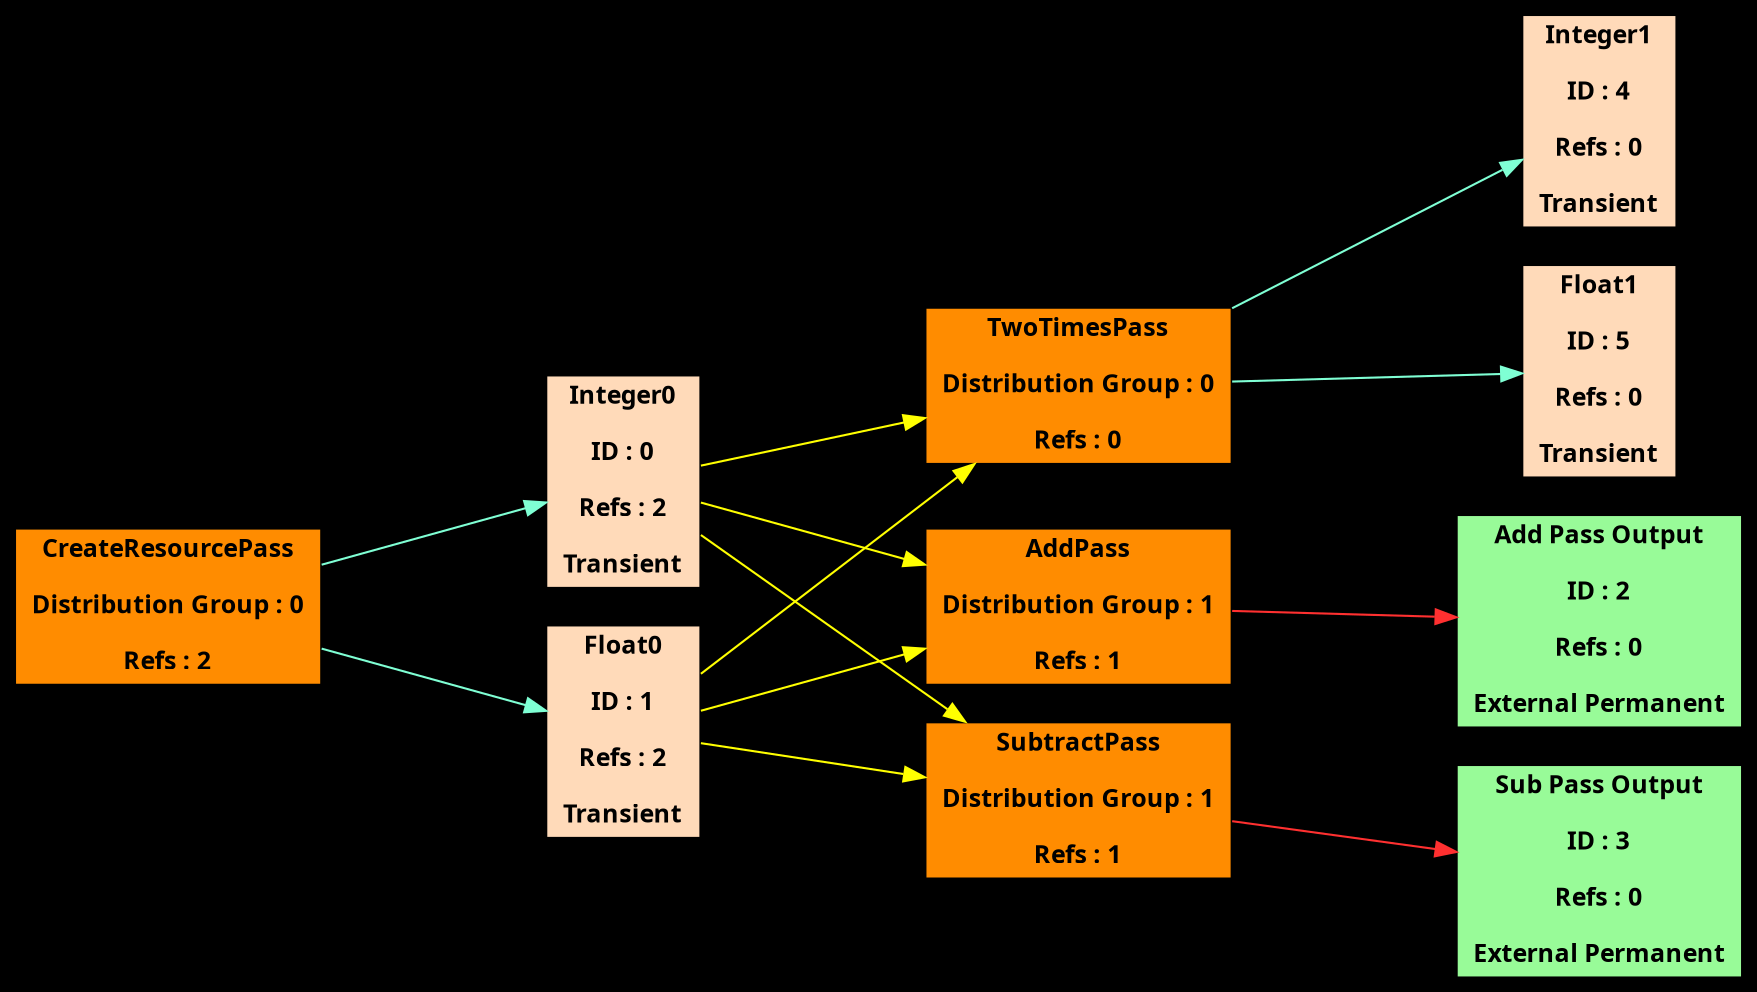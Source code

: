 digraph FrameGraph 
{
splines=false
graph [pad="0.1", nodestep="0.6", ranksep="1.5"]
rankdir = LR
bgcolor = black
node [shape=rectangle, fontname="nanumgothic bold", fontsize=12, fontcolor=black]
edge [fontname="nanumgothic bold", fontsize=12, fontcolor=white]
"CreateResourcePass" [label="CreateResourcePass
\nDistribution Group : 0
\nRefs : 2", style=filled, fillcolor=darkorange]
"TwoTimesPass" [label="TwoTimesPass
\nDistribution Group : 0
\nRefs : 0", style=filled, fillcolor=darkorange]
"AddPass" [label="AddPass
\nDistribution Group : 1
\nRefs : 1", style=filled, fillcolor=darkorange]
"SubtractPass" [label="SubtractPass
\nDistribution Group : 1
\nRefs : 1", style=filled, fillcolor=darkorange]

"Integer0" [label="Integer0
\nID : 0
\nRefs : 2
\nTransient", style=filled, fillcolor=peachpuff]
"Float0" [label="Float0
\nID : 1
\nRefs : 2
\nTransient", style=filled, fillcolor=peachpuff]
"Add Pass Output" [label="Add Pass Output
\nID : 2
\nRefs : 0
\nExternal Permanent", style=filled, fillcolor=palegreen]
"Sub Pass Output" [label="Sub Pass Output
\nID : 3
\nRefs : 0
\nExternal Permanent", style=filled, fillcolor=palegreen]
"Integer1" [label="Integer1
\nID : 4
\nRefs : 0
\nTransient", style=filled, fillcolor=peachpuff]
"Float1" [label="Float1
\nID : 5
\nRefs : 0
\nTransient", style=filled, fillcolor=peachpuff]
"CreateResourcePass" -> { "Integer0" "Float0" } [color=aquamarine]
"CreateResourcePass" -> { } [color=firebrick1]
"TwoTimesPass" -> { "Integer1" "Float1" } [color=aquamarine]
"TwoTimesPass" -> { } [color=firebrick1]
"AddPass" -> { } [color=aquamarine]
"AddPass" -> { "Add Pass Output" } [color=firebrick1]
"SubtractPass" -> { } [color=aquamarine]
"SubtractPass" -> { "Sub Pass Output" } [color=firebrick1]

"Integer0" -> { "AddPass" "SubtractPass" "TwoTimesPass" } [color=yellow]
"Float0" -> { "AddPass" "SubtractPass" "TwoTimesPass" } [color=yellow]
"Add Pass Output" -> { } [color=yellow]
"Sub Pass Output" -> { } [color=yellow]
"Integer1" -> { } [color=yellow]
"Float1" -> { } [color=yellow]
}